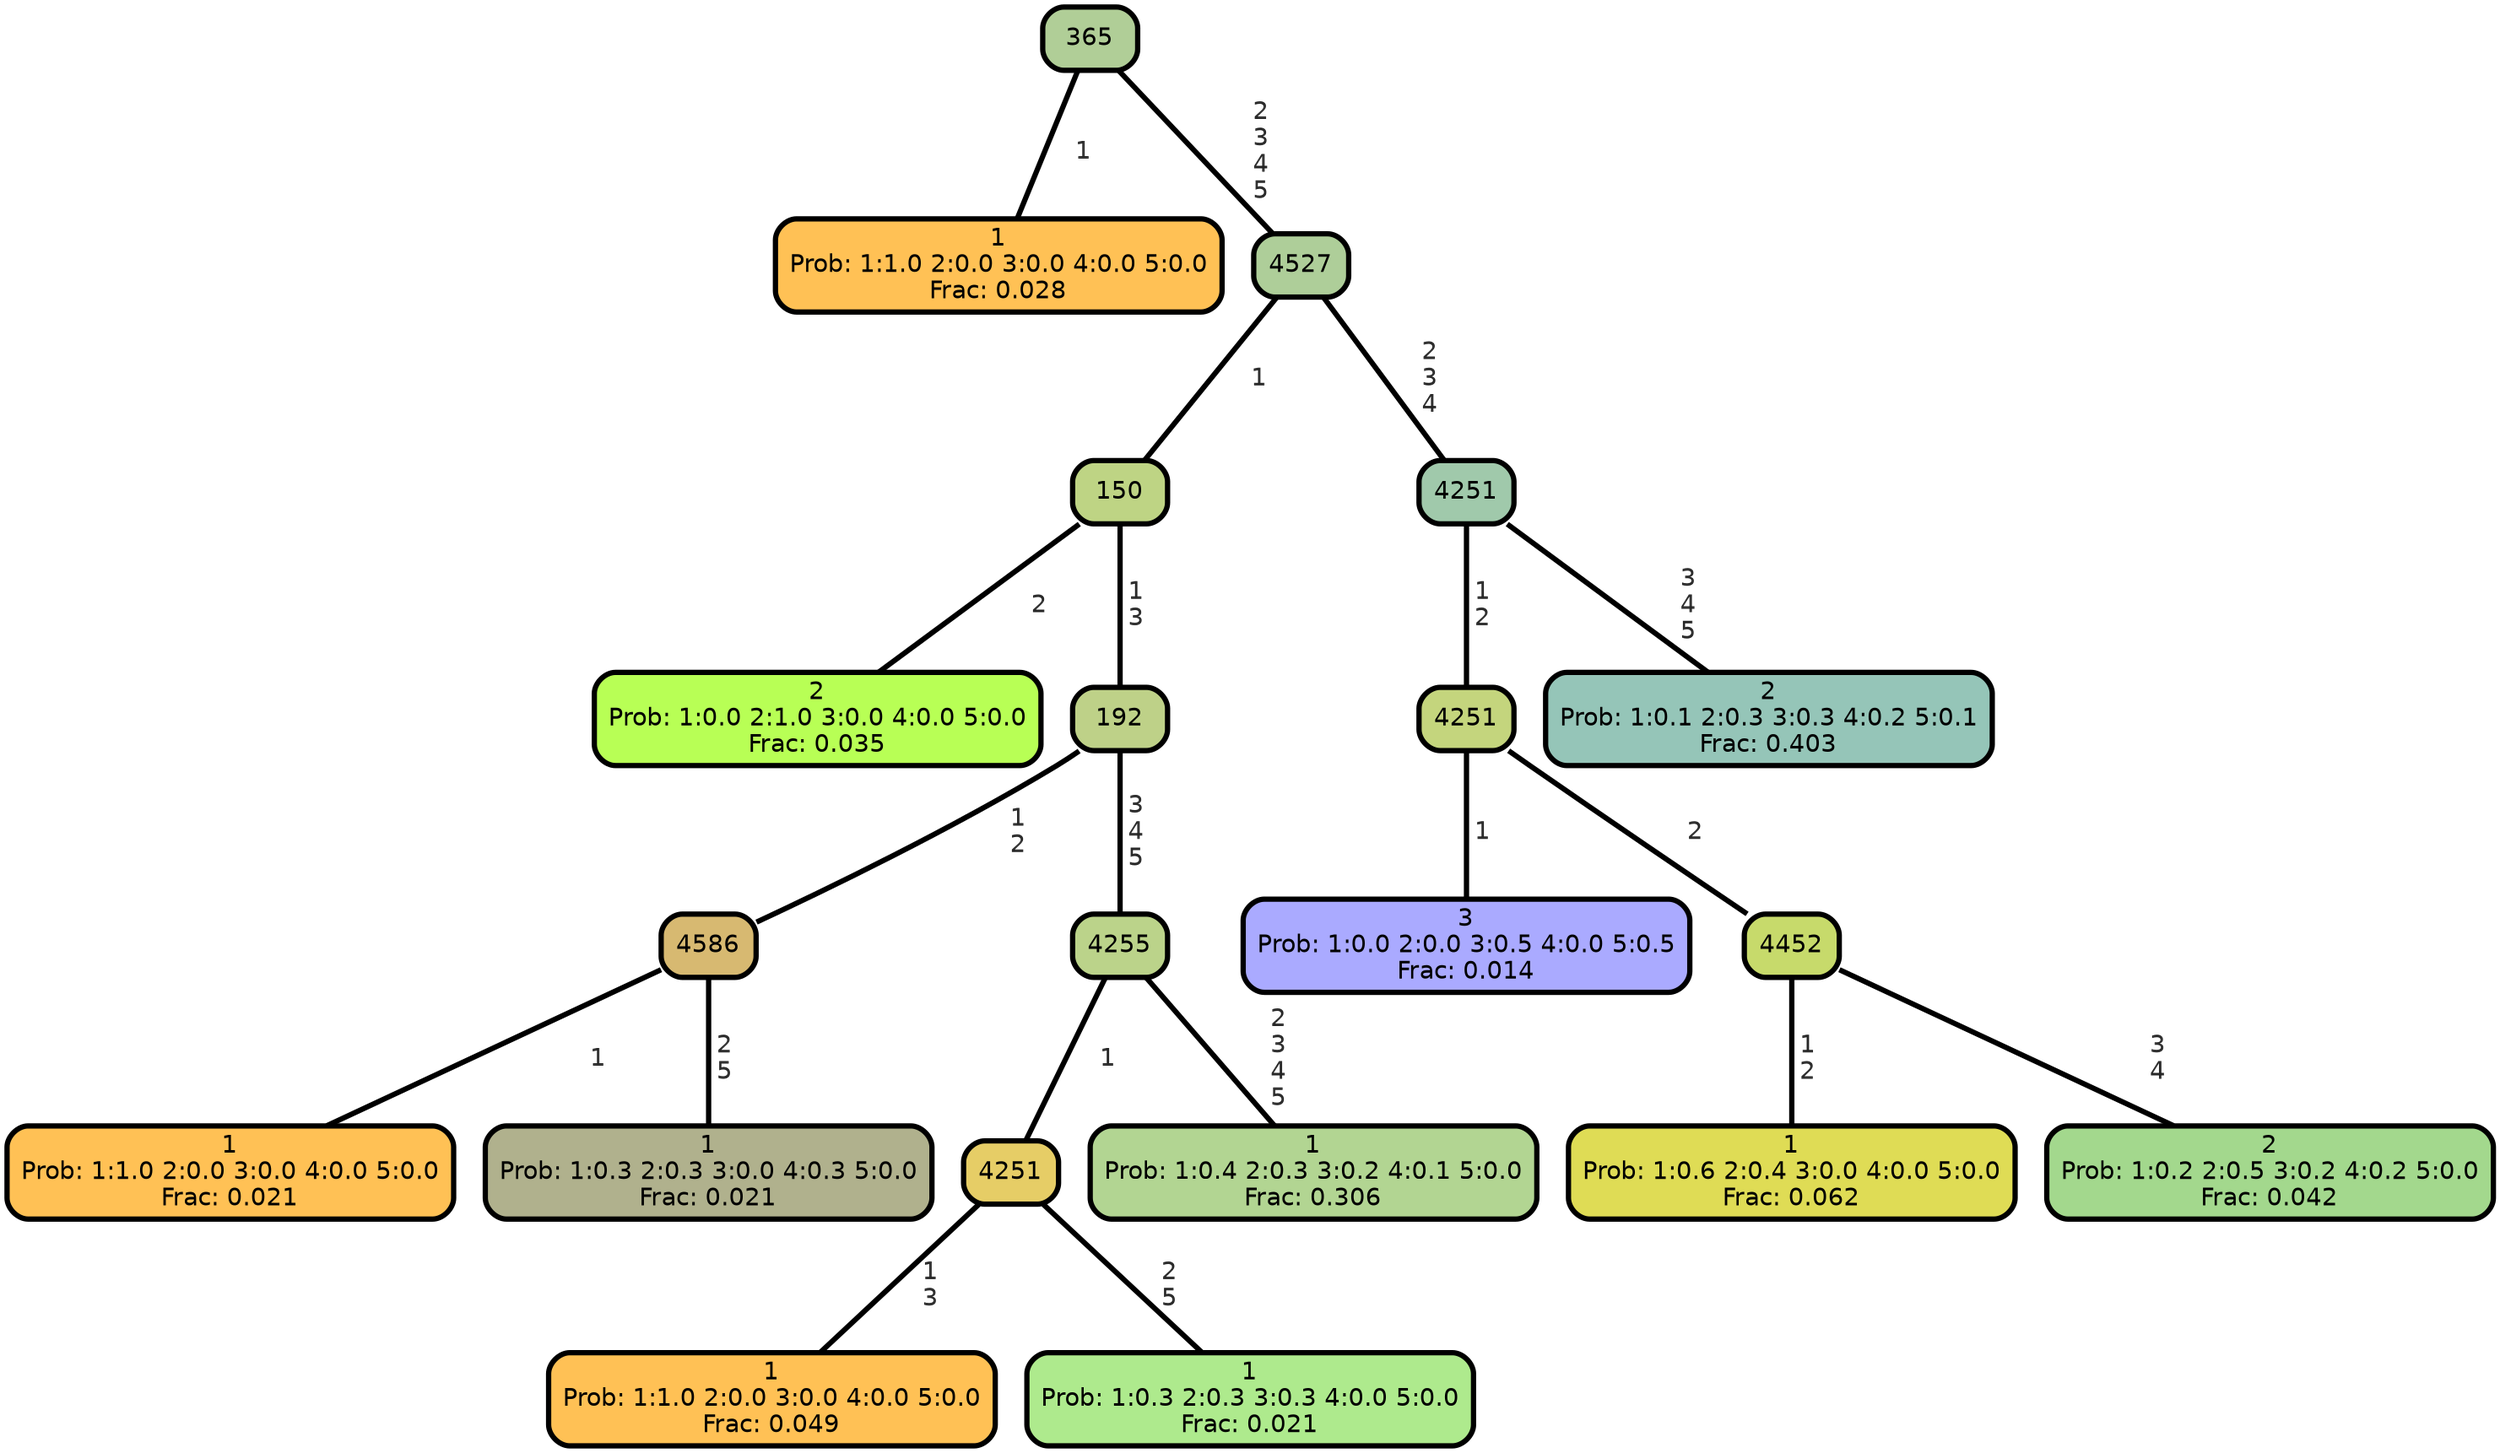 graph Tree {
node [shape=box, style="filled, rounded",color="black",penwidth="3",fontcolor="black",                 fontname=helvetica] ;
graph [ranksep="0 equally", splines=straight,                 bgcolor=transparent, dpi=200] ;
edge [fontname=helvetica, fontweight=bold,fontcolor=grey14,color=black] ;
0 [label="1
Prob: 1:1.0 2:0.0 3:0.0 4:0.0 5:0.0
Frac: 0.028", fillcolor="#ffc155"] ;
1 [label="365", fillcolor="#b0ce97"] ;
2 [label="2
Prob: 1:0.0 2:1.0 3:0.0 4:0.0 5:0.0
Frac: 0.035", fillcolor="#b8ff55"] ;
3 [label="150", fillcolor="#bed484"] ;
4 [label="1
Prob: 1:1.0 2:0.0 3:0.0 4:0.0 5:0.0
Frac: 0.021", fillcolor="#ffc155"] ;
5 [label="4586", fillcolor="#d7b971"] ;
6 [label="1
Prob: 1:0.3 2:0.3 3:0.0 4:0.3 5:0.0
Frac: 0.021", fillcolor="#b0b18d"] ;
7 [label="192", fillcolor="#bed188"] ;
8 [label="1
Prob: 1:1.0 2:0.0 3:0.0 4:0.0 5:0.0
Frac: 0.049", fillcolor="#ffc155"] ;
9 [label="4251", fillcolor="#e6cd66"] ;
10 [label="1
Prob: 1:0.3 2:0.3 3:0.3 4:0.0 5:0.0
Frac: 0.021", fillcolor="#aeea8d"] ;
11 [label="4255", fillcolor="#bbd38a"] ;
12 [label="1
Prob: 1:0.4 2:0.3 3:0.2 4:0.1 5:0.0
Frac: 0.306", fillcolor="#b2d592"] ;
13 [label="4527", fillcolor="#aece99"] ;
14 [label="3
Prob: 1:0.0 2:0.0 3:0.5 4:0.0 5:0.5
Frac: 0.014", fillcolor="#aaaaff"] ;
15 [label="4251", fillcolor="#c4d57d"] ;
16 [label="1
Prob: 1:0.6 2:0.4 3:0.0 4:0.0 5:0.0
Frac: 0.062", fillcolor="#dfdc55"] ;
17 [label="4452", fillcolor="#c7da6b"] ;
18 [label="2
Prob: 1:0.2 2:0.5 3:0.2 4:0.2 5:0.0
Frac: 0.042", fillcolor="#a3d88d"] ;
19 [label="4251", fillcolor="#a0c9ab"] ;
20 [label="2
Prob: 1:0.1 2:0.3 3:0.3 4:0.2 5:0.1
Frac: 0.403", fillcolor="#95c5b8"] ;
1 -- 0 [label=" 1",penwidth=3] ;
1 -- 13 [label=" 2\n 3\n 4\n 5",penwidth=3] ;
3 -- 2 [label=" 2",penwidth=3] ;
3 -- 7 [label=" 1\n 3",penwidth=3] ;
5 -- 4 [label=" 1",penwidth=3] ;
5 -- 6 [label=" 2\n 5",penwidth=3] ;
7 -- 5 [label=" 1\n 2",penwidth=3] ;
7 -- 11 [label=" 3\n 4\n 5",penwidth=3] ;
9 -- 8 [label=" 1\n 3",penwidth=3] ;
9 -- 10 [label=" 2\n 5",penwidth=3] ;
11 -- 9 [label=" 1",penwidth=3] ;
11 -- 12 [label=" 2\n 3\n 4\n 5",penwidth=3] ;
13 -- 3 [label=" 1",penwidth=3] ;
13 -- 19 [label=" 2\n 3\n 4",penwidth=3] ;
15 -- 14 [label=" 1",penwidth=3] ;
15 -- 17 [label=" 2",penwidth=3] ;
17 -- 16 [label=" 1\n 2",penwidth=3] ;
17 -- 18 [label=" 3\n 4",penwidth=3] ;
19 -- 15 [label=" 1\n 2",penwidth=3] ;
19 -- 20 [label=" 3\n 4\n 5",penwidth=3] ;
{rank = same;}}